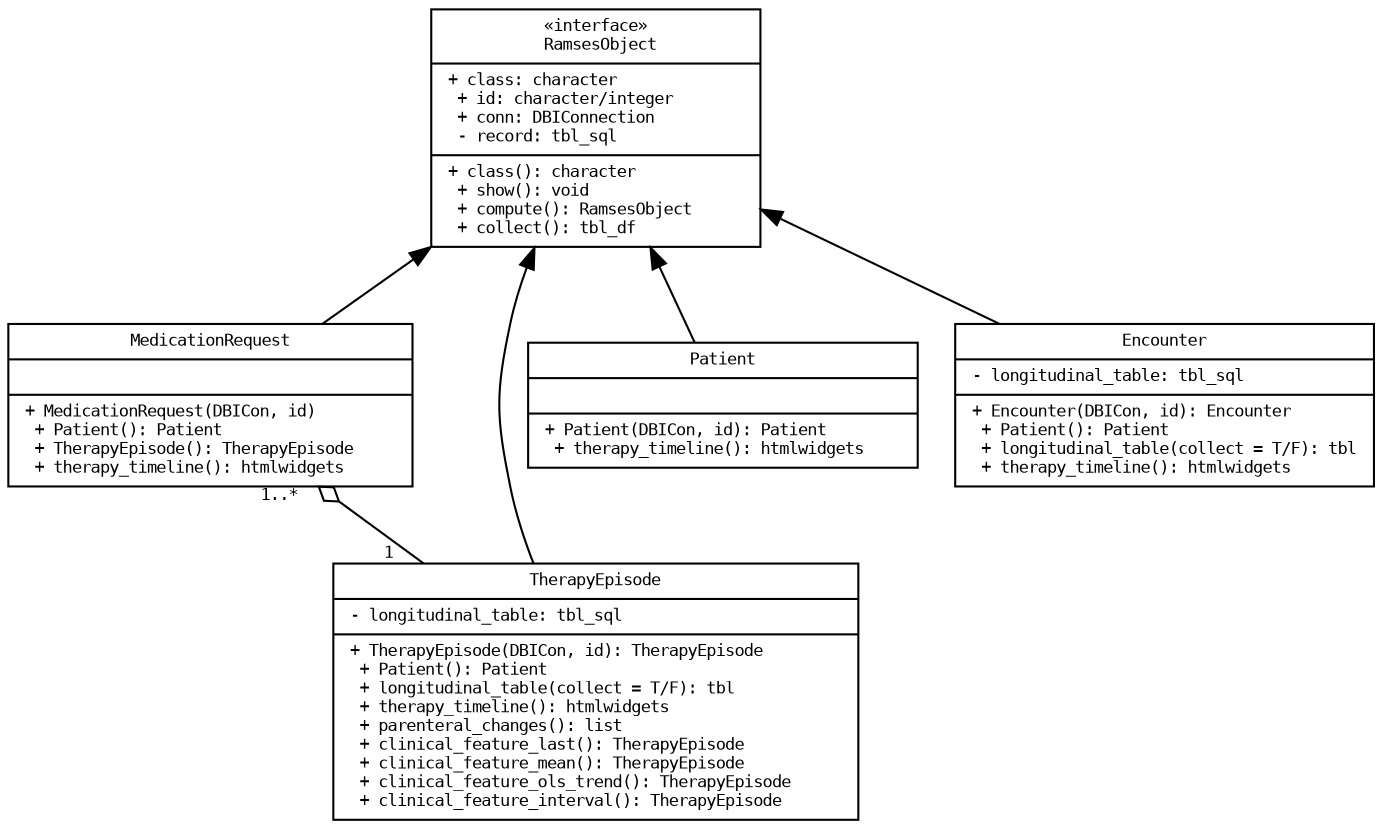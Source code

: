 digraph G {
  

  node [
          fontname = "monospace"
          shape = "record"
          width = 1.5
          fontsize = 8
  ]

  edge [
          fontname = "monospace"
          fontsize = 8
  ]

# arrowheads
# Association open
# Inheritance empty
# Realisation/implementation empty + style=dashed
# Dependency open + style=dashed
# Aggregation odiamond
# Composition diamond


# Interface
RamsesObject [
  width = 2.2
  label = "{«interface»\n
  RamsesObject|
  + class: character\l
  + id: character/integer\l
  + conn: DBIConnection\l
  - record: tbl_sql\l|
  
  + class(): character\l
  + show(): void\l
  + compute(): RamsesObject\l
  + collect(): tbl_df\l}"
]

/*
Prescription [
  width = 3
  label = "{Prescription|
  - prescription_type: \{\"mono\", \"combo\"\}\l
  - medication_requests\l
  + therapy_id: character\l|
  
  + Prescription(DBICon., id): Prescription\l
  + Patient(): Patient\l
  + TherapyEpisode(): TherapyEpisode\l
  + prescription_type(): \{\"mono\", \"combo\"\}\l
  + medication_requests(): list\l
  + therapy_timeline(): htmlwidgets\l}"
]

Prescription_Mono [
  label = "{Prescription_Mono|
  - type: \"mono\"\l
  }"
]

Prescription_Combo [
  label = "{Prescription_Combo|
  - type: \"combo\"\l
  }"
]
*/

MedicationRequest [
  width = 2.7
  label = "{MedicationRequest|
  \l|
  
  + MedicationRequest(DBICon, id)\l
  + Patient(): Patient\l
  + TherapyEpisode(): TherapyEpisode\l
  + therapy_timeline(): htmlwidgets\l}"
  
  # + Clinician(): Clinician\l
  #  + Prescription(): Prescription\l
]

TherapyEpisode [
  width = 3.5
  label = "{TherapyEpisode|
  - longitudinal_table: tbl_sql\l|
  
  + TherapyEpisode(DBICon, id): TherapyEpisode\l
  + Patient(): Patient\l
  + longitudinal_table(collect = T/F): tbl\l
  + therapy_timeline(): htmlwidgets\l
  + parenteral_changes(): list\l
  + clinical_feature_last(): TherapyEpisode\l
  + clinical_feature_mean(): TherapyEpisode\l
  + clinical_feature_ols_trend(): TherapyEpisode\l
  + clinical_feature_interval(): TherapyEpisode\l}"
#  + medication_request(): list\l}"
]

Patient [
  width = 2.6
  label = "{Patient|
  \l|
  + Patient(DBICon, id): Patient\l
  + therapy_timeline(): htmlwidgets\l}"
]

Encounter [
  width = 2.6
  label = "{Encounter|
  - longitudinal_table: tbl_sql\l|

  + Encounter(DBICon, id): Encounter\l
  + Patient(): Patient\l
  + longitudinal_table(collect = T/F): tbl\l
  + therapy_timeline(): htmlwidgets\l}"
]

/*
Clinician [
  width = 2.5
  label = "{Clinician|
  \l|
  + Clinician(DBICon, id): Clinician\l
  + get_specialty(): character\l
  + get_lead_clinician: Clinician\l}"
]*/


/*RamsesObject -> Prescription [dir=back]
Prescription -> Prescription_Mono [dir=back]
Prescription -> Prescription_Combo [dir=back]*/
RamsesObject -> MedicationRequest [dir=back]

RamsesObject -> Patient [dir=back]
RamsesObject -> Encounter [dir=back]
RamsesObject -> TherapyEpisode [dir=back]

TherapyEpisode -> MedicationRequest [ constraint=false
  arrowhead=odiamond
  headlabel = "1..*  "
  taillabel = "1   "]
/*Prescription_Mono -> MedicationRequest [ constraint=false
  arrowhead=odiamond
  headlabel = "1..*       "
  taillabel = "1"]
Prescription_Combo -> MedicationRequest [
  arrowhead=odiamond
  headlabel = "2..*    "
  taillabel = "1"]*/


/*Patient -> Clinician [ style = invis ]; 
TherapyEpisode -> Clinician  [ style = invis ]; */
Patient -> TherapyEpisode  [ style = invis ]; 


/*
TherapyEpisode -> TherapyList [constraint=false
  arrowtail=odiamond
  headlabel = "2..*  "
  taillabel = "0..*  "]
*/  
}